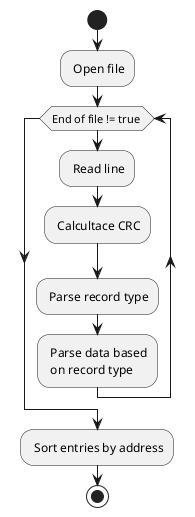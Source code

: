 @startuml 

start
: Open file;

while (End of file != true )
: Read line;
: Calcultace CRC;
: Parse record type;
: Parse data based\n on record type;
endwhile

: Sort entries by address;
stop

@enduml